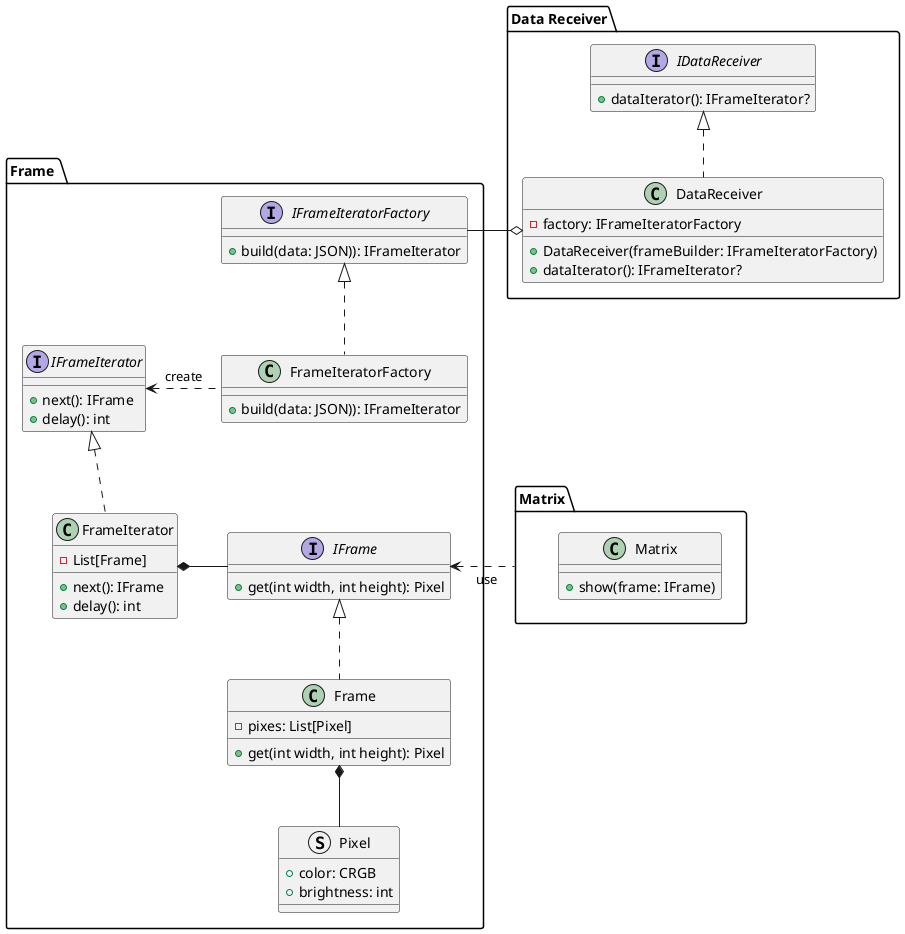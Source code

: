 @startuml
'https://plantuml.com/class-diagram

package "Data Receiver"
{
    interface IDataReceiver{
        +dataIterator(): IFrameIterator?
    }

    class DataReceiver{
        -factory: IFrameIteratorFactory
        + DataReceiver(frameBuilder: IFrameIteratorFactory)
        +dataIterator(): IFrameIterator?
    }
}


package "Frame "
{
    interface IFrameIterator{
        +next(): IFrame
        +delay(): int
    }

    interface IFrame {
        +get(int width, int height): Pixel
    }

    interface IFrameIteratorFactory{
        +build(data: JSON)): IFrameIterator
    }

    class FrameIterator{
        -List[Frame]
        +next(): IFrame
        +delay(): int
    }

    class Frame{
        -pixes: List[Pixel]
        +get(int width, int height): Pixel
    }

    class FrameIteratorFactory{
        +build(data: JSON)): IFrameIterator
    }

    struct Pixel{
        +color: CRGB
        +brightness: int
    }
}

package "Matrix"
{
    class Matrix{
        +show(frame: IFrame)
    }
}

'---REL---'
IDataReceiver <|.. DataReceiver
DataReceiver o--left  IFrameIteratorFactory

IFrameIteratorFactory <|.. FrameIteratorFactory
FrameIteratorFactory -left..>  IFrameIterator: create

FrameIterator *--right IFrame

IFrameIterator <|.. FrameIterator

IFrame <|.. Frame
Frame *-- Pixel

Matrix -left....> IFrame: use
@enduml
